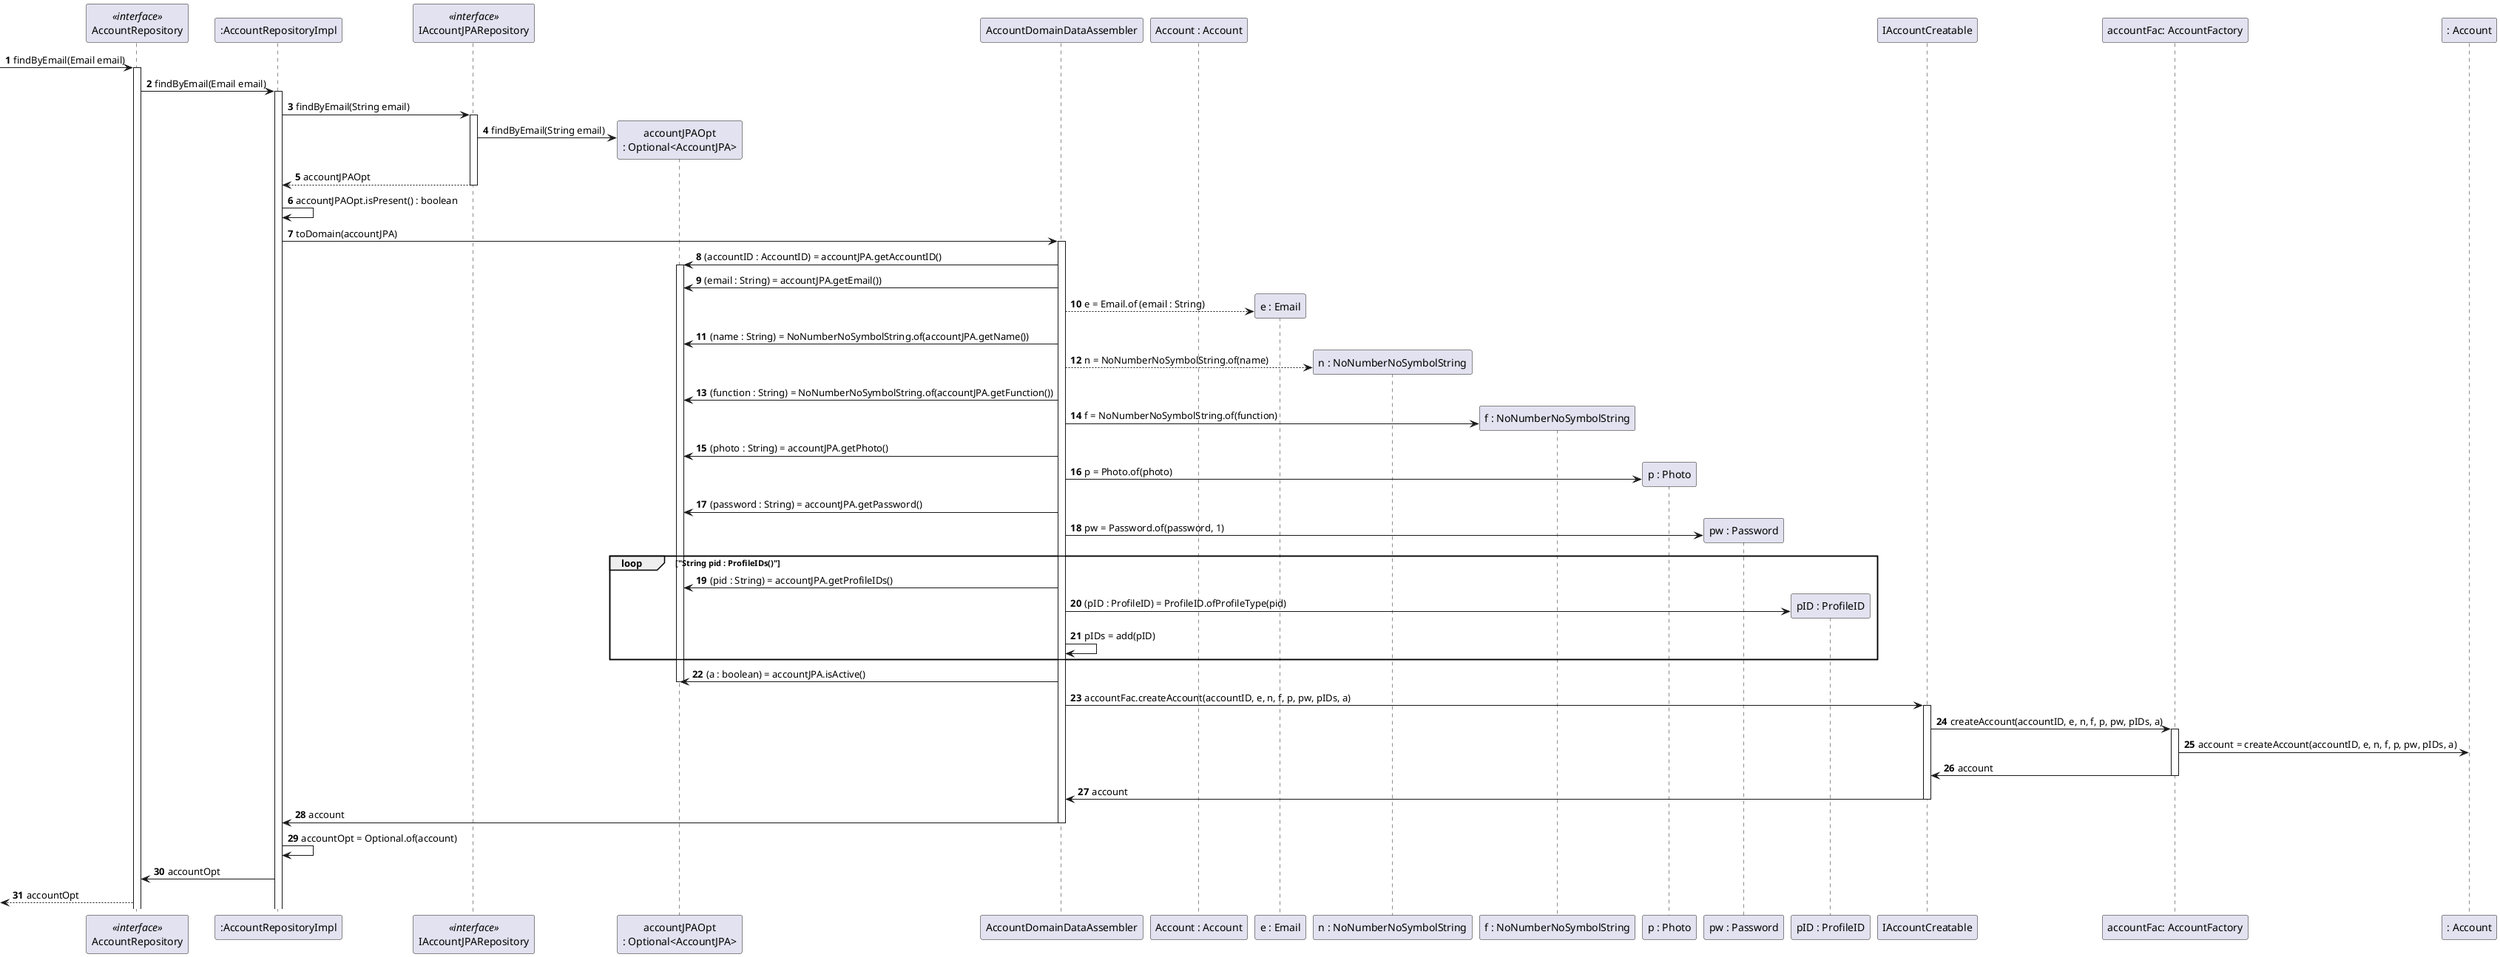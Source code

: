 @startuml
'https://plantuml.com/sequence-diagram
autonumber
participant "AccountRepository" as accountRepoI <<interface>>
participant ":AccountRepositoryImpl" as accountRepo
participant "IAccountJPARepository" as accountJPARepo <<interface>>
participant "accountJPAOpt\n: Optional<AccountJPA>" as accountJPA
participant "AccountDomainDataAssembler" as accountAssembler
participant "Account : Account" as proj
participant "e : Email" as email
participant "n : NoNumberNoSymbolString" as nnnssI
participant "f : NoNumberNoSymbolString" as nnnssII
participant "p : Photo" as photo
participant "pw : Password" as password
participant "pID : ProfileID" as profileID
participant "IAccountCreatable" as accountFacI
participant "accountFac: AccountFactory" as accountFac
participant ": Account" as account


[-> accountRepoI : findByEmail(Email email)
activate accountRepoI
accountRepoI->accountRepo : findByEmail(Email email)
activate accountRepo
accountRepo->accountJPARepo : findByEmail(String email)
activate accountJPARepo
accountJPARepo->accountJPA** : findByEmail(String email)
accountJPARepo-->accountRepo : accountJPAOpt
deactivate accountJPARepo

accountRepo->accountRepo : accountJPAOpt.isPresent() : boolean

accountRepo->accountAssembler : toDomain(accountJPA)
activate accountAssembler

accountAssembler->accountJPA : (accountID : AccountID) = accountJPA.getAccountID()
activate accountJPA
accountAssembler->accountJPA : (email : String) = accountJPA.getEmail())
accountAssembler --> email** : e = Email.of (email : String)
accountAssembler->accountJPA : (name : String) = NoNumberNoSymbolString.of(accountJPA.getName())
accountAssembler-->nnnssI** : n = NoNumberNoSymbolString.of(name)
accountAssembler->accountJPA : (function : String) = NoNumberNoSymbolString.of(accountJPA.getFunction())
accountAssembler->nnnssII** : f = NoNumberNoSymbolString.of(function)
accountAssembler->accountJPA : (photo : String) = accountJPA.getPhoto()
accountAssembler->photo** : p = Photo.of(photo)
accountAssembler->accountJPA : (password : String) = accountJPA.getPassword()
accountAssembler->password** : pw = Password.of(password, 1)
loop "String pid : ProfileIDs()"
    accountAssembler->accountJPA : (pid : String) = accountJPA.getProfileIDs()
    accountAssembler->profileID** : (pID : ProfileID) = ProfileID.ofProfileType(pid)
    accountAssembler->accountAssembler : pIDs = add(pID)
end
accountAssembler->accountJPA : (a : boolean) = accountJPA.isActive()
deactivate accountJPA

accountAssembler->accountFacI : accountFac.createAccount(accountID, e, n, f, p, pw, pIDs, a)
activate accountFacI
accountFacI->accountFac : createAccount(accountID, e, n, f, p, pw, pIDs, a)
activate accountFac
accountFac->account : account = createAccount(accountID, e, n, f, p, pw, pIDs, a)
accountFac->accountFacI : account
deactivate accountFac
accountFacI->accountAssembler : account
deactivate accountFacI


accountAssembler->accountRepo : account
deactivate accountAssembler

accountRepo->accountRepo : accountOpt = Optional.of(account)
accountRepo->accountRepoI : accountOpt
[<-- accountRepoI : accountOpt
@enduml